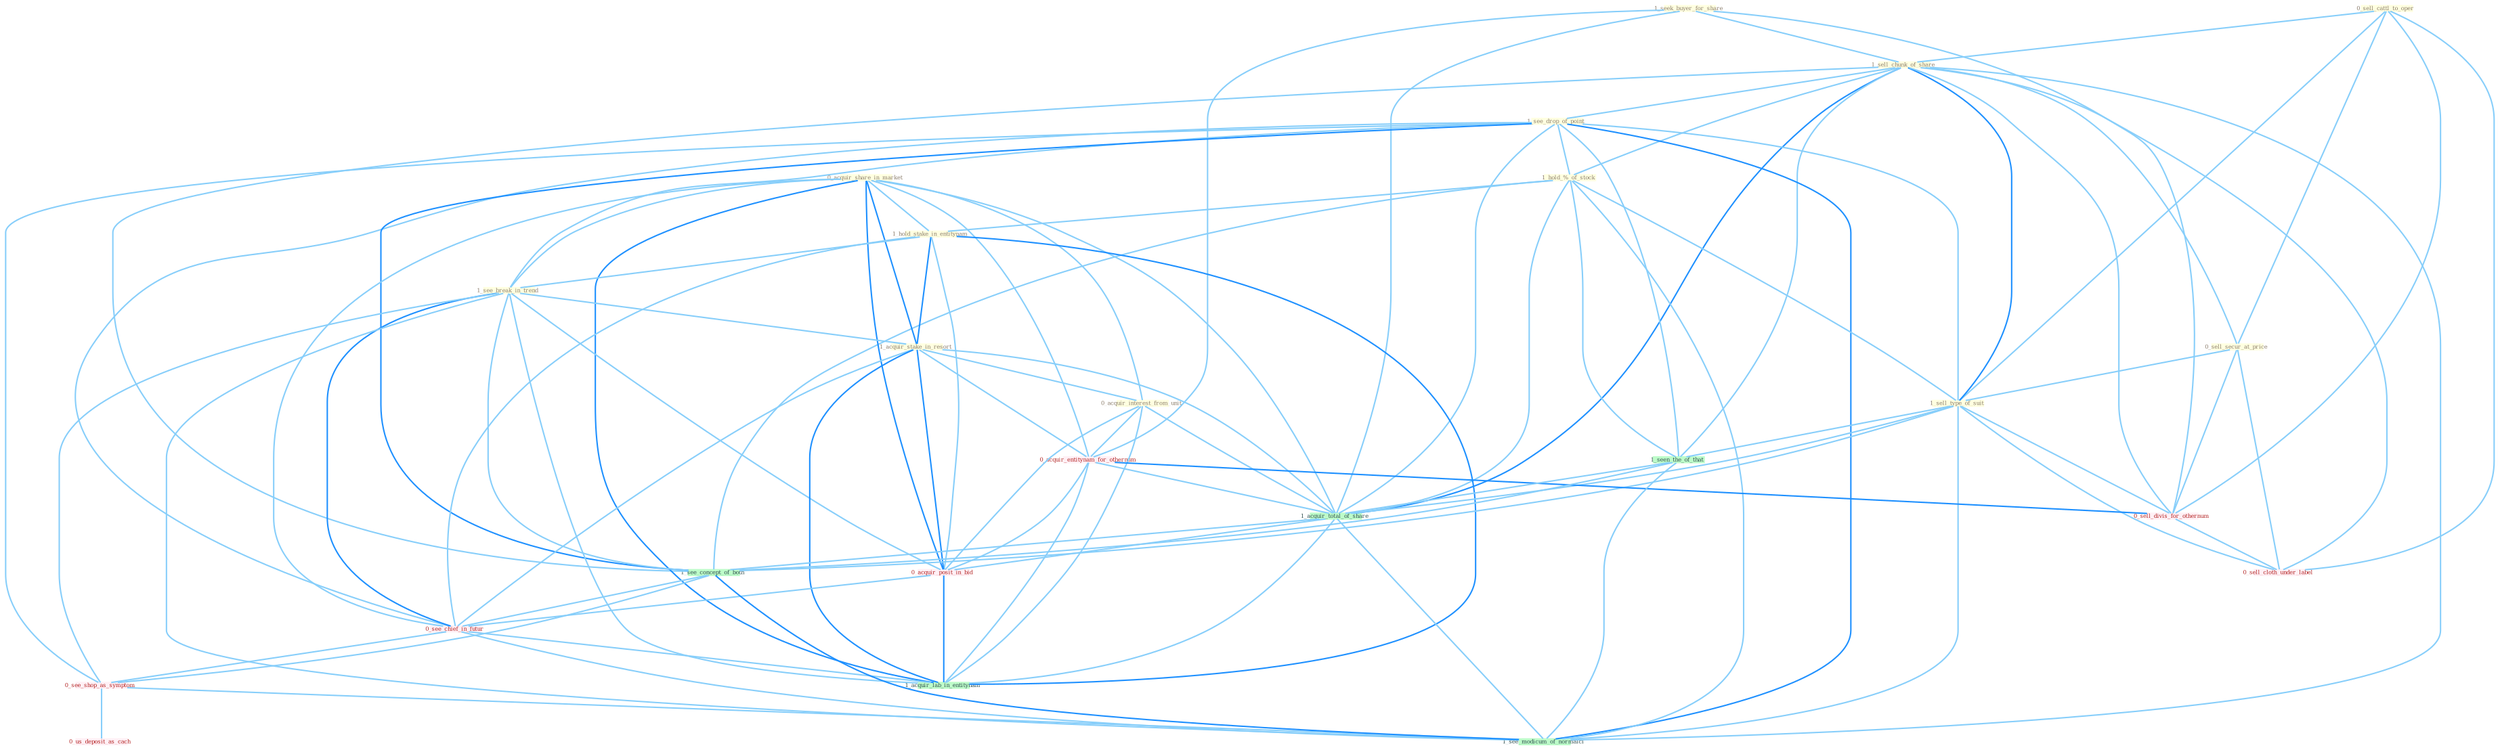 Graph G{ 
    node
    [shape=polygon,style=filled,width=.5,height=.06,color="#BDFCC9",fixedsize=true,fontsize=4,
    fontcolor="#2f4f4f"];
    {node
    [color="#ffffe0", fontcolor="#8b7d6b"] "1_seek_buyer_for_share " "0_sell_cattl_to_oper " "1_sell_chunk_of_share " "1_see_drop_of_point " "1_hold_%_of_stock " "0_acquir_share_in_market " "1_hold_stake_in_entitynam " "1_see_break_in_trend " "0_sell_secur_at_price " "1_acquir_stake_in_resort " "1_sell_type_of_suit " "0_acquir_interest_from_unit "}
{node [color="#fff0f5", fontcolor="#b22222"] "0_acquir_entitynam_for_othernum " "0_sell_divis_for_othernum " "0_sell_cloth_under_label " "0_acquir_posit_in_bid " "0_see_chief_in_futur " "0_see_shop_as_symptom " "0_us_deposit_as_cach "}
edge [color="#B0E2FF"];

	"1_seek_buyer_for_share " -- "1_sell_chunk_of_share " [w="1", color="#87cefa" ];
	"1_seek_buyer_for_share " -- "0_acquir_entitynam_for_othernum " [w="1", color="#87cefa" ];
	"1_seek_buyer_for_share " -- "0_sell_divis_for_othernum " [w="1", color="#87cefa" ];
	"1_seek_buyer_for_share " -- "1_acquir_total_of_share " [w="1", color="#87cefa" ];
	"0_sell_cattl_to_oper " -- "1_sell_chunk_of_share " [w="1", color="#87cefa" ];
	"0_sell_cattl_to_oper " -- "0_sell_secur_at_price " [w="1", color="#87cefa" ];
	"0_sell_cattl_to_oper " -- "1_sell_type_of_suit " [w="1", color="#87cefa" ];
	"0_sell_cattl_to_oper " -- "0_sell_divis_for_othernum " [w="1", color="#87cefa" ];
	"0_sell_cattl_to_oper " -- "0_sell_cloth_under_label " [w="1", color="#87cefa" ];
	"1_sell_chunk_of_share " -- "1_see_drop_of_point " [w="1", color="#87cefa" ];
	"1_sell_chunk_of_share " -- "1_hold_%_of_stock " [w="1", color="#87cefa" ];
	"1_sell_chunk_of_share " -- "0_sell_secur_at_price " [w="1", color="#87cefa" ];
	"1_sell_chunk_of_share " -- "1_sell_type_of_suit " [w="2", color="#1e90ff" , len=0.8];
	"1_sell_chunk_of_share " -- "1_seen_the_of_that " [w="1", color="#87cefa" ];
	"1_sell_chunk_of_share " -- "0_sell_divis_for_othernum " [w="1", color="#87cefa" ];
	"1_sell_chunk_of_share " -- "1_acquir_total_of_share " [w="2", color="#1e90ff" , len=0.8];
	"1_sell_chunk_of_share " -- "0_sell_cloth_under_label " [w="1", color="#87cefa" ];
	"1_sell_chunk_of_share " -- "1_see_concept_of_both " [w="1", color="#87cefa" ];
	"1_sell_chunk_of_share " -- "1_see_modicum_of_normalci " [w="1", color="#87cefa" ];
	"1_see_drop_of_point " -- "1_hold_%_of_stock " [w="1", color="#87cefa" ];
	"1_see_drop_of_point " -- "1_see_break_in_trend " [w="1", color="#87cefa" ];
	"1_see_drop_of_point " -- "1_sell_type_of_suit " [w="1", color="#87cefa" ];
	"1_see_drop_of_point " -- "1_seen_the_of_that " [w="1", color="#87cefa" ];
	"1_see_drop_of_point " -- "1_acquir_total_of_share " [w="1", color="#87cefa" ];
	"1_see_drop_of_point " -- "1_see_concept_of_both " [w="2", color="#1e90ff" , len=0.8];
	"1_see_drop_of_point " -- "0_see_chief_in_futur " [w="1", color="#87cefa" ];
	"1_see_drop_of_point " -- "0_see_shop_as_symptom " [w="1", color="#87cefa" ];
	"1_see_drop_of_point " -- "1_see_modicum_of_normalci " [w="2", color="#1e90ff" , len=0.8];
	"1_hold_%_of_stock " -- "1_hold_stake_in_entitynam " [w="1", color="#87cefa" ];
	"1_hold_%_of_stock " -- "1_sell_type_of_suit " [w="1", color="#87cefa" ];
	"1_hold_%_of_stock " -- "1_seen_the_of_that " [w="1", color="#87cefa" ];
	"1_hold_%_of_stock " -- "1_acquir_total_of_share " [w="1", color="#87cefa" ];
	"1_hold_%_of_stock " -- "1_see_concept_of_both " [w="1", color="#87cefa" ];
	"1_hold_%_of_stock " -- "1_see_modicum_of_normalci " [w="1", color="#87cefa" ];
	"0_acquir_share_in_market " -- "1_hold_stake_in_entitynam " [w="1", color="#87cefa" ];
	"0_acquir_share_in_market " -- "1_see_break_in_trend " [w="1", color="#87cefa" ];
	"0_acquir_share_in_market " -- "1_acquir_stake_in_resort " [w="2", color="#1e90ff" , len=0.8];
	"0_acquir_share_in_market " -- "0_acquir_interest_from_unit " [w="1", color="#87cefa" ];
	"0_acquir_share_in_market " -- "0_acquir_entitynam_for_othernum " [w="1", color="#87cefa" ];
	"0_acquir_share_in_market " -- "1_acquir_total_of_share " [w="1", color="#87cefa" ];
	"0_acquir_share_in_market " -- "0_acquir_posit_in_bid " [w="2", color="#1e90ff" , len=0.8];
	"0_acquir_share_in_market " -- "0_see_chief_in_futur " [w="1", color="#87cefa" ];
	"0_acquir_share_in_market " -- "1_acquir_lab_in_entitynam " [w="2", color="#1e90ff" , len=0.8];
	"1_hold_stake_in_entitynam " -- "1_see_break_in_trend " [w="1", color="#87cefa" ];
	"1_hold_stake_in_entitynam " -- "1_acquir_stake_in_resort " [w="2", color="#1e90ff" , len=0.8];
	"1_hold_stake_in_entitynam " -- "0_acquir_posit_in_bid " [w="1", color="#87cefa" ];
	"1_hold_stake_in_entitynam " -- "0_see_chief_in_futur " [w="1", color="#87cefa" ];
	"1_hold_stake_in_entitynam " -- "1_acquir_lab_in_entitynam " [w="2", color="#1e90ff" , len=0.8];
	"1_see_break_in_trend " -- "1_acquir_stake_in_resort " [w="1", color="#87cefa" ];
	"1_see_break_in_trend " -- "0_acquir_posit_in_bid " [w="1", color="#87cefa" ];
	"1_see_break_in_trend " -- "1_see_concept_of_both " [w="1", color="#87cefa" ];
	"1_see_break_in_trend " -- "0_see_chief_in_futur " [w="2", color="#1e90ff" , len=0.8];
	"1_see_break_in_trend " -- "0_see_shop_as_symptom " [w="1", color="#87cefa" ];
	"1_see_break_in_trend " -- "1_acquir_lab_in_entitynam " [w="1", color="#87cefa" ];
	"1_see_break_in_trend " -- "1_see_modicum_of_normalci " [w="1", color="#87cefa" ];
	"0_sell_secur_at_price " -- "1_sell_type_of_suit " [w="1", color="#87cefa" ];
	"0_sell_secur_at_price " -- "0_sell_divis_for_othernum " [w="1", color="#87cefa" ];
	"0_sell_secur_at_price " -- "0_sell_cloth_under_label " [w="1", color="#87cefa" ];
	"1_acquir_stake_in_resort " -- "0_acquir_interest_from_unit " [w="1", color="#87cefa" ];
	"1_acquir_stake_in_resort " -- "0_acquir_entitynam_for_othernum " [w="1", color="#87cefa" ];
	"1_acquir_stake_in_resort " -- "1_acquir_total_of_share " [w="1", color="#87cefa" ];
	"1_acquir_stake_in_resort " -- "0_acquir_posit_in_bid " [w="2", color="#1e90ff" , len=0.8];
	"1_acquir_stake_in_resort " -- "0_see_chief_in_futur " [w="1", color="#87cefa" ];
	"1_acquir_stake_in_resort " -- "1_acquir_lab_in_entitynam " [w="2", color="#1e90ff" , len=0.8];
	"1_sell_type_of_suit " -- "1_seen_the_of_that " [w="1", color="#87cefa" ];
	"1_sell_type_of_suit " -- "0_sell_divis_for_othernum " [w="1", color="#87cefa" ];
	"1_sell_type_of_suit " -- "1_acquir_total_of_share " [w="1", color="#87cefa" ];
	"1_sell_type_of_suit " -- "0_sell_cloth_under_label " [w="1", color="#87cefa" ];
	"1_sell_type_of_suit " -- "1_see_concept_of_both " [w="1", color="#87cefa" ];
	"1_sell_type_of_suit " -- "1_see_modicum_of_normalci " [w="1", color="#87cefa" ];
	"0_acquir_interest_from_unit " -- "0_acquir_entitynam_for_othernum " [w="1", color="#87cefa" ];
	"0_acquir_interest_from_unit " -- "1_acquir_total_of_share " [w="1", color="#87cefa" ];
	"0_acquir_interest_from_unit " -- "0_acquir_posit_in_bid " [w="1", color="#87cefa" ];
	"0_acquir_interest_from_unit " -- "1_acquir_lab_in_entitynam " [w="1", color="#87cefa" ];
	"0_acquir_entitynam_for_othernum " -- "0_sell_divis_for_othernum " [w="2", color="#1e90ff" , len=0.8];
	"0_acquir_entitynam_for_othernum " -- "1_acquir_total_of_share " [w="1", color="#87cefa" ];
	"0_acquir_entitynam_for_othernum " -- "0_acquir_posit_in_bid " [w="1", color="#87cefa" ];
	"0_acquir_entitynam_for_othernum " -- "1_acquir_lab_in_entitynam " [w="1", color="#87cefa" ];
	"1_seen_the_of_that " -- "1_acquir_total_of_share " [w="1", color="#87cefa" ];
	"1_seen_the_of_that " -- "1_see_concept_of_both " [w="1", color="#87cefa" ];
	"1_seen_the_of_that " -- "1_see_modicum_of_normalci " [w="1", color="#87cefa" ];
	"0_sell_divis_for_othernum " -- "0_sell_cloth_under_label " [w="1", color="#87cefa" ];
	"1_acquir_total_of_share " -- "0_acquir_posit_in_bid " [w="1", color="#87cefa" ];
	"1_acquir_total_of_share " -- "1_see_concept_of_both " [w="1", color="#87cefa" ];
	"1_acquir_total_of_share " -- "1_acquir_lab_in_entitynam " [w="1", color="#87cefa" ];
	"1_acquir_total_of_share " -- "1_see_modicum_of_normalci " [w="1", color="#87cefa" ];
	"0_acquir_posit_in_bid " -- "0_see_chief_in_futur " [w="1", color="#87cefa" ];
	"0_acquir_posit_in_bid " -- "1_acquir_lab_in_entitynam " [w="2", color="#1e90ff" , len=0.8];
	"1_see_concept_of_both " -- "0_see_chief_in_futur " [w="1", color="#87cefa" ];
	"1_see_concept_of_both " -- "0_see_shop_as_symptom " [w="1", color="#87cefa" ];
	"1_see_concept_of_both " -- "1_see_modicum_of_normalci " [w="2", color="#1e90ff" , len=0.8];
	"0_see_chief_in_futur " -- "0_see_shop_as_symptom " [w="1", color="#87cefa" ];
	"0_see_chief_in_futur " -- "1_acquir_lab_in_entitynam " [w="1", color="#87cefa" ];
	"0_see_chief_in_futur " -- "1_see_modicum_of_normalci " [w="1", color="#87cefa" ];
	"0_see_shop_as_symptom " -- "0_us_deposit_as_cach " [w="1", color="#87cefa" ];
	"0_see_shop_as_symptom " -- "1_see_modicum_of_normalci " [w="1", color="#87cefa" ];
}